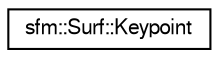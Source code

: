 digraph "Graphical Class Hierarchy"
{
  edge [fontname="FreeSans",fontsize="10",labelfontname="FreeSans",labelfontsize="10"];
  node [fontname="FreeSans",fontsize="10",shape=record];
  rankdir="LR";
  Node0 [label="sfm::Surf::Keypoint",height=0.2,width=0.4,color="black", fillcolor="white", style="filled",URL="$structsfm_1_1_surf_1_1_keypoint.html",tooltip="Representation of a SURF keypoint. "];
}

